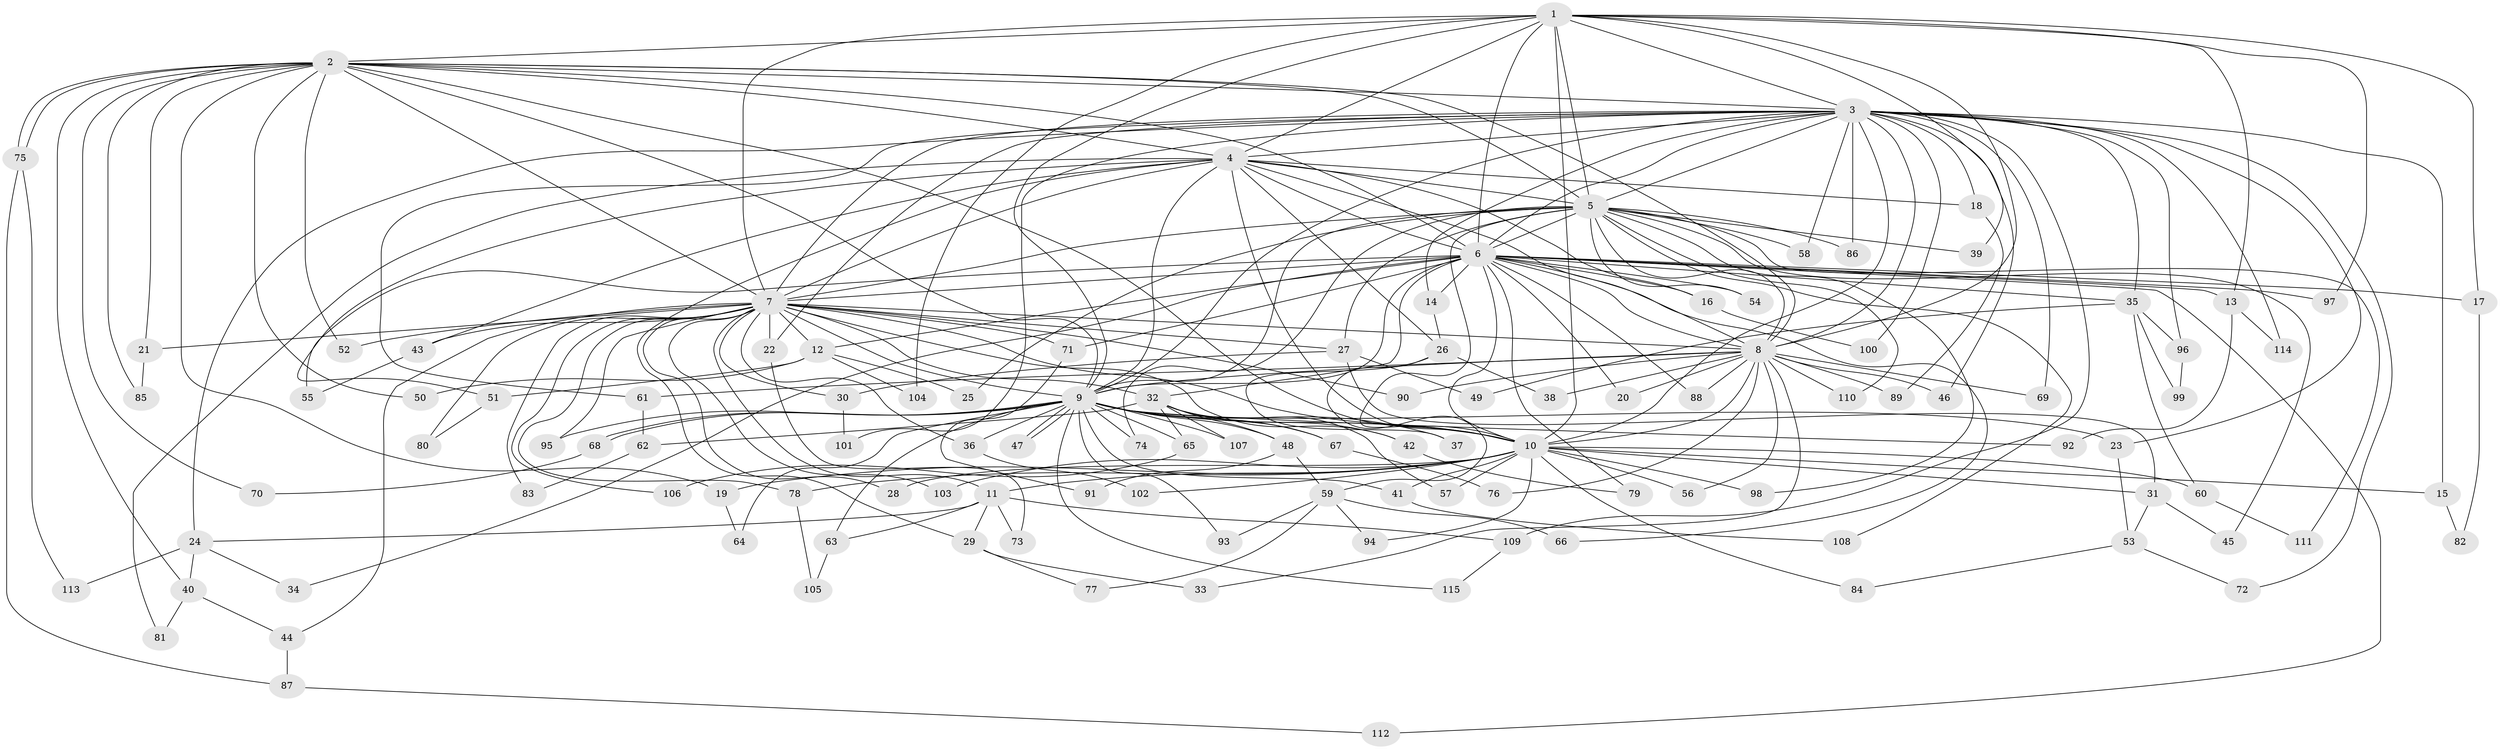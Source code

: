 // coarse degree distribution, {7: 0.021739130434782608, 41: 0.021739130434782608, 15: 0.021739130434782608, 12: 0.021739130434782608, 6: 0.021739130434782608, 3: 0.13043478260869565, 2: 0.5869565217391305, 4: 0.021739130434782608, 1: 0.13043478260869565, 5: 0.021739130434782608}
// Generated by graph-tools (version 1.1) at 2025/17/03/04/25 18:17:33]
// undirected, 115 vertices, 255 edges
graph export_dot {
graph [start="1"]
  node [color=gray90,style=filled];
  1;
  2;
  3;
  4;
  5;
  6;
  7;
  8;
  9;
  10;
  11;
  12;
  13;
  14;
  15;
  16;
  17;
  18;
  19;
  20;
  21;
  22;
  23;
  24;
  25;
  26;
  27;
  28;
  29;
  30;
  31;
  32;
  33;
  34;
  35;
  36;
  37;
  38;
  39;
  40;
  41;
  42;
  43;
  44;
  45;
  46;
  47;
  48;
  49;
  50;
  51;
  52;
  53;
  54;
  55;
  56;
  57;
  58;
  59;
  60;
  61;
  62;
  63;
  64;
  65;
  66;
  67;
  68;
  69;
  70;
  71;
  72;
  73;
  74;
  75;
  76;
  77;
  78;
  79;
  80;
  81;
  82;
  83;
  84;
  85;
  86;
  87;
  88;
  89;
  90;
  91;
  92;
  93;
  94;
  95;
  96;
  97;
  98;
  99;
  100;
  101;
  102;
  103;
  104;
  105;
  106;
  107;
  108;
  109;
  110;
  111;
  112;
  113;
  114;
  115;
  1 -- 2;
  1 -- 3;
  1 -- 4;
  1 -- 5;
  1 -- 6;
  1 -- 7;
  1 -- 8;
  1 -- 9;
  1 -- 10;
  1 -- 13;
  1 -- 17;
  1 -- 39;
  1 -- 97;
  1 -- 104;
  2 -- 3;
  2 -- 4;
  2 -- 5;
  2 -- 6;
  2 -- 7;
  2 -- 8;
  2 -- 9;
  2 -- 10;
  2 -- 19;
  2 -- 21;
  2 -- 40;
  2 -- 50;
  2 -- 52;
  2 -- 70;
  2 -- 75;
  2 -- 75;
  2 -- 85;
  3 -- 4;
  3 -- 5;
  3 -- 6;
  3 -- 7;
  3 -- 8;
  3 -- 9;
  3 -- 10;
  3 -- 14;
  3 -- 15;
  3 -- 18;
  3 -- 22;
  3 -- 23;
  3 -- 24;
  3 -- 35;
  3 -- 46;
  3 -- 58;
  3 -- 61;
  3 -- 69;
  3 -- 72;
  3 -- 86;
  3 -- 96;
  3 -- 100;
  3 -- 101;
  3 -- 109;
  3 -- 114;
  4 -- 5;
  4 -- 6;
  4 -- 7;
  4 -- 8;
  4 -- 9;
  4 -- 10;
  4 -- 16;
  4 -- 18;
  4 -- 26;
  4 -- 29;
  4 -- 43;
  4 -- 51;
  4 -- 81;
  5 -- 6;
  5 -- 7;
  5 -- 8;
  5 -- 9;
  5 -- 10;
  5 -- 25;
  5 -- 27;
  5 -- 39;
  5 -- 45;
  5 -- 54;
  5 -- 58;
  5 -- 74;
  5 -- 86;
  5 -- 98;
  5 -- 108;
  5 -- 110;
  5 -- 111;
  6 -- 7;
  6 -- 8;
  6 -- 9;
  6 -- 10;
  6 -- 12;
  6 -- 13;
  6 -- 14;
  6 -- 16;
  6 -- 17;
  6 -- 20;
  6 -- 32;
  6 -- 34;
  6 -- 35;
  6 -- 54;
  6 -- 55;
  6 -- 66;
  6 -- 71;
  6 -- 79;
  6 -- 88;
  6 -- 97;
  6 -- 112;
  7 -- 8;
  7 -- 9;
  7 -- 10;
  7 -- 11;
  7 -- 12;
  7 -- 21;
  7 -- 22;
  7 -- 27;
  7 -- 28;
  7 -- 30;
  7 -- 32;
  7 -- 36;
  7 -- 42;
  7 -- 43;
  7 -- 44;
  7 -- 52;
  7 -- 71;
  7 -- 78;
  7 -- 80;
  7 -- 83;
  7 -- 90;
  7 -- 95;
  7 -- 103;
  7 -- 106;
  8 -- 9;
  8 -- 10;
  8 -- 20;
  8 -- 33;
  8 -- 38;
  8 -- 46;
  8 -- 56;
  8 -- 61;
  8 -- 69;
  8 -- 76;
  8 -- 88;
  8 -- 89;
  8 -- 90;
  8 -- 110;
  9 -- 10;
  9 -- 23;
  9 -- 36;
  9 -- 37;
  9 -- 41;
  9 -- 47;
  9 -- 47;
  9 -- 48;
  9 -- 63;
  9 -- 64;
  9 -- 65;
  9 -- 67;
  9 -- 68;
  9 -- 68;
  9 -- 74;
  9 -- 92;
  9 -- 93;
  9 -- 95;
  9 -- 107;
  9 -- 115;
  10 -- 11;
  10 -- 15;
  10 -- 19;
  10 -- 28;
  10 -- 31;
  10 -- 41;
  10 -- 56;
  10 -- 57;
  10 -- 60;
  10 -- 78;
  10 -- 84;
  10 -- 94;
  10 -- 98;
  10 -- 102;
  10 -- 103;
  11 -- 24;
  11 -- 29;
  11 -- 63;
  11 -- 73;
  11 -- 109;
  12 -- 25;
  12 -- 50;
  12 -- 51;
  12 -- 104;
  13 -- 92;
  13 -- 114;
  14 -- 26;
  15 -- 82;
  16 -- 100;
  17 -- 82;
  18 -- 89;
  19 -- 64;
  21 -- 85;
  22 -- 73;
  23 -- 53;
  24 -- 34;
  24 -- 40;
  24 -- 113;
  26 -- 37;
  26 -- 38;
  26 -- 59;
  27 -- 30;
  27 -- 31;
  27 -- 49;
  29 -- 33;
  29 -- 77;
  30 -- 101;
  31 -- 45;
  31 -- 53;
  32 -- 42;
  32 -- 48;
  32 -- 57;
  32 -- 62;
  32 -- 65;
  32 -- 67;
  32 -- 107;
  35 -- 49;
  35 -- 60;
  35 -- 96;
  35 -- 99;
  36 -- 102;
  40 -- 44;
  40 -- 81;
  41 -- 108;
  42 -- 79;
  43 -- 55;
  44 -- 87;
  48 -- 59;
  48 -- 91;
  51 -- 80;
  53 -- 72;
  53 -- 84;
  59 -- 66;
  59 -- 77;
  59 -- 93;
  59 -- 94;
  60 -- 111;
  61 -- 62;
  62 -- 83;
  63 -- 105;
  65 -- 106;
  67 -- 76;
  68 -- 70;
  71 -- 91;
  75 -- 87;
  75 -- 113;
  78 -- 105;
  87 -- 112;
  96 -- 99;
  109 -- 115;
}
